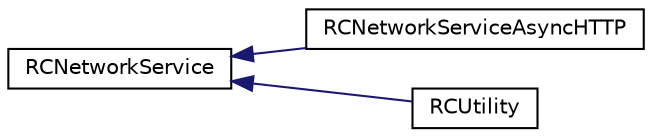 digraph G
{
  edge [fontname="Helvetica",fontsize="10",labelfontname="Helvetica",labelfontsize="10"];
  node [fontname="Helvetica",fontsize="10",shape=record];
  rankdir="LR";
  Node1 [label="RCNetworkService",height=0.2,width=0.4,color="black", fillcolor="white", style="filled",URL="$interface_r_c_network_service.html"];
  Node1 -> Node2 [dir="back",color="midnightblue",fontsize="10",style="solid",fontname="Helvetica"];
  Node2 [label="RCNetworkServiceAsyncHTTP",height=0.2,width=0.4,color="black", fillcolor="white", style="filled",URL="$interface_r_c_network_service_async_h_t_t_p.html"];
  Node1 -> Node3 [dir="back",color="midnightblue",fontsize="10",style="solid",fontname="Helvetica"];
  Node3 [label="RCUtility",height=0.2,width=0.4,color="black", fillcolor="white", style="filled",URL="$interface_r_c_utility.html"];
}

